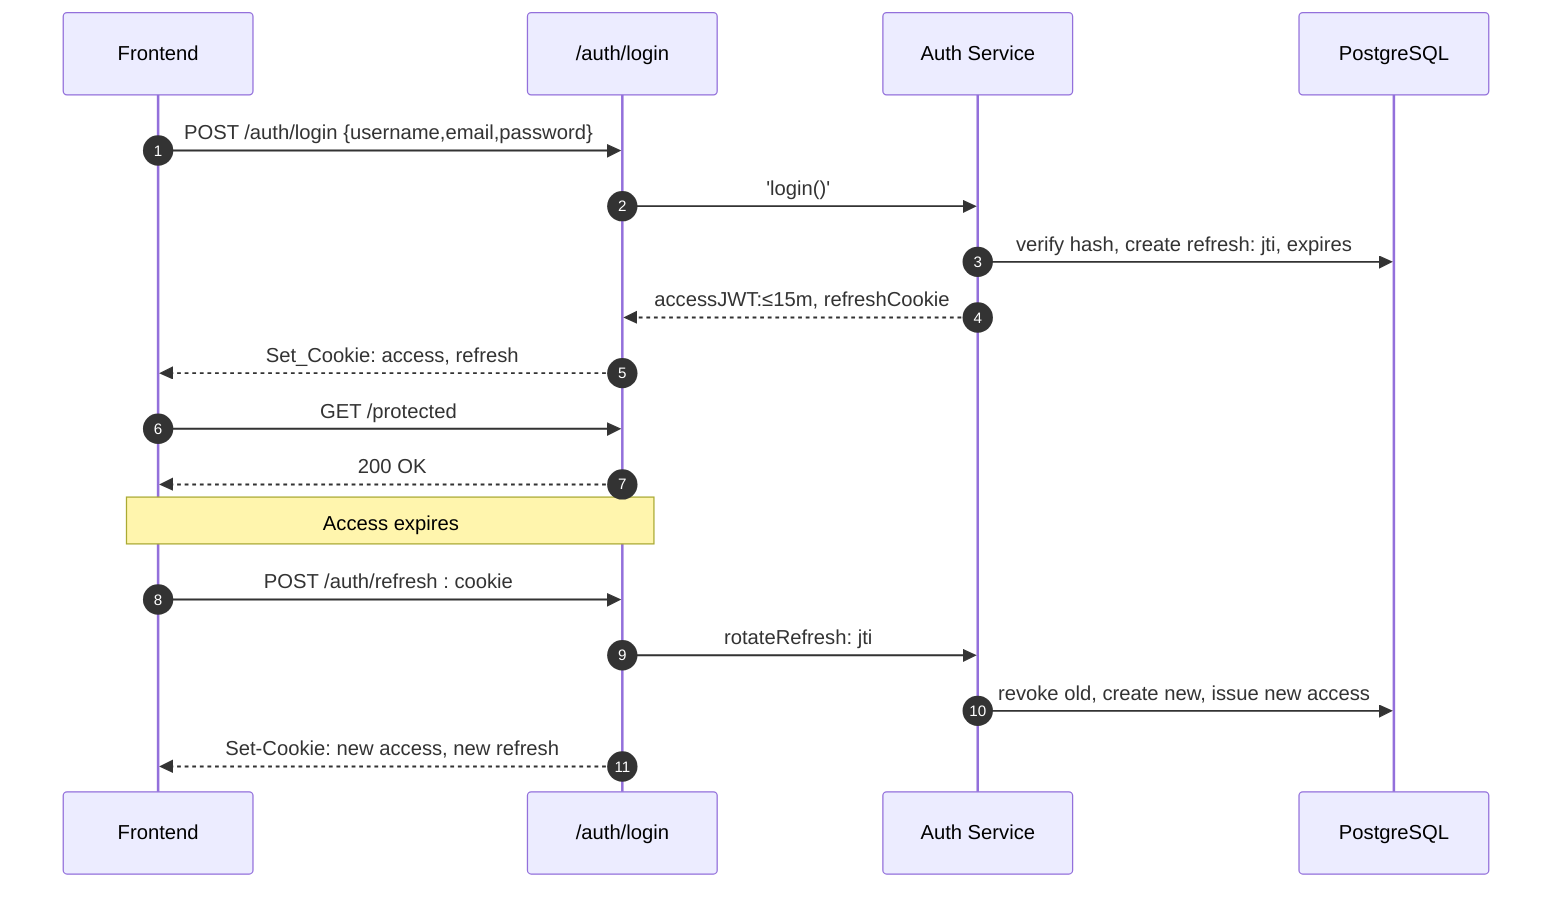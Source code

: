 %% Source: TDD | Section: n/a | Heading: F3. Login + Access/Refresh Rotation
sequenceDiagram
  autonumber
  participant FE as Frontend
  participant API as /auth/login
  participant SVC as Auth Service
  participant DB as PostgreSQL

  FE->>API: POST /auth/login {username,email,password}
  API->>SVC: 'login()'
  SVC->>DB: verify hash, create refresh: jti, expires
  SVC-->>API: accessJWT:≤15m, refreshCookie
  API-->>FE: Set_Cookie: access, refresh

  FE->>API: GET /protected
  API-->>FE: 200 OK

  Note over FE,API: Access expires
  FE->>API: POST /auth/refresh : cookie
  API->>SVC: rotateRefresh: jti
  SVC->>DB: revoke old, create new, issue new access
  API-->>FE: Set-Cookie: new access, new refresh